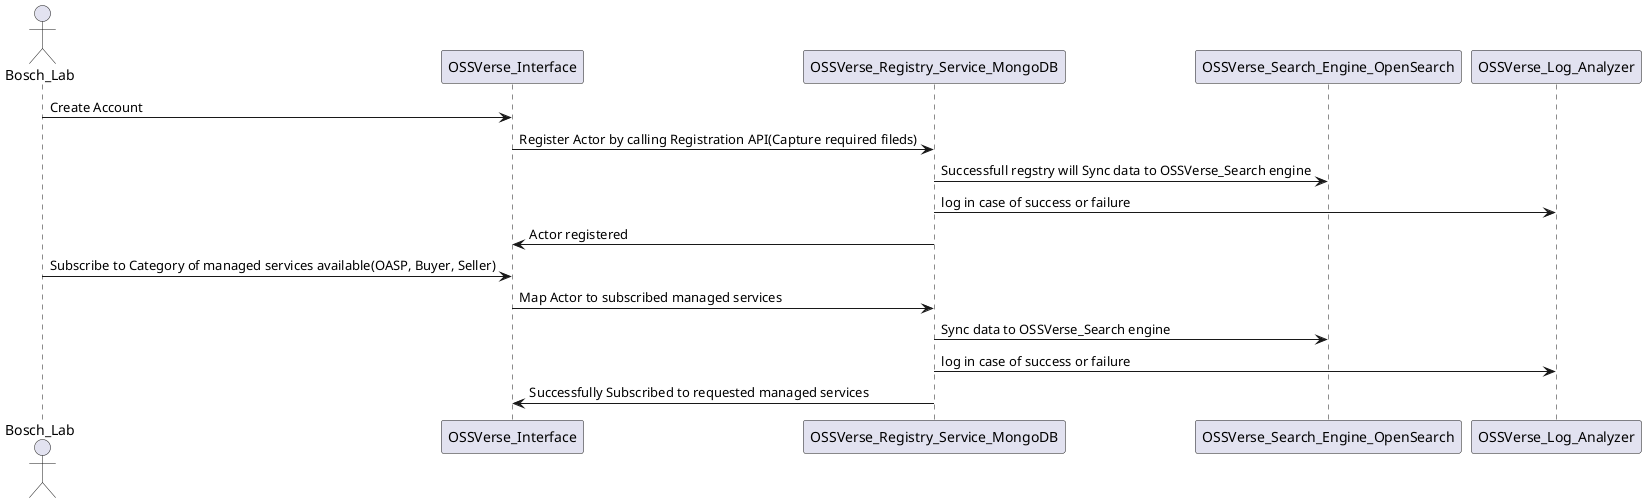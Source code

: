 @startuml

actor "Bosch_Lab" as Actor


Actor -> OSSVerse_Interface: Create Account
OSSVerse_Interface -> OSSVerse_Registry_Service_MongoDB: Register Actor by calling Registration API(Capture required fileds)
OSSVerse_Registry_Service_MongoDB -> OSSVerse_Search_Engine_OpenSearch: Successfull regstry will Sync data to OSSVerse_Search engine
OSSVerse_Registry_Service_MongoDB -> OSSVerse_Log_Analyzer: log in case of success or failure
OSSVerse_Registry_Service_MongoDB -> OSSVerse_Interface: Actor registered

Actor -> OSSVerse_Interface: Subscribe to Category of managed services available(OASP, Buyer, Seller)
OSSVerse_Interface -> OSSVerse_Registry_Service_MongoDB: Map Actor to subscribed managed services
OSSVerse_Registry_Service_MongoDB -> OSSVerse_Search_Engine_OpenSearch: Sync data to OSSVerse_Search engine
OSSVerse_Registry_Service_MongoDB -> OSSVerse_Log_Analyzer: log in case of success or failure
OSSVerse_Registry_Service_MongoDB -> OSSVerse_Interface: Successfully Subscribed to requested managed services



@enduml
